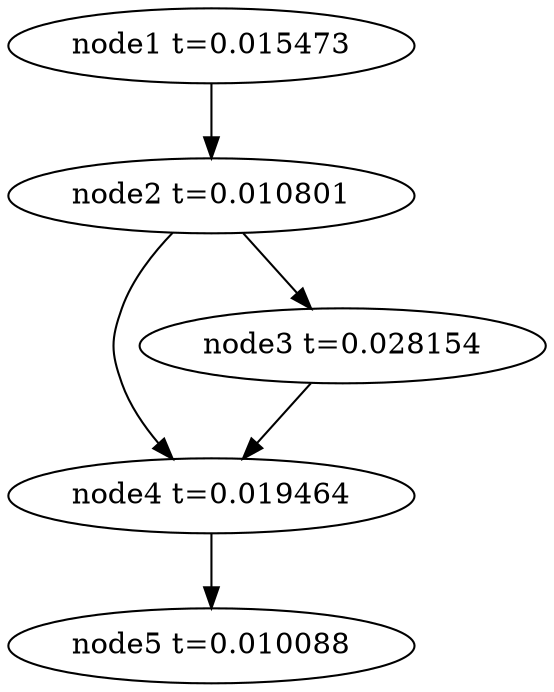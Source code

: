 digraph g{
	node5[label="node5 t=0.010088"]
	node4 -> node5
	node4[label="node4 t=0.019464"];
	node3 -> node4
	node3[label="node3 t=0.028154"];
	node2 -> node4
	node2 -> node3
	node2[label="node2 t=0.010801"];
	node1 -> node2
	node1[label="node1 t=0.015473"];
}
